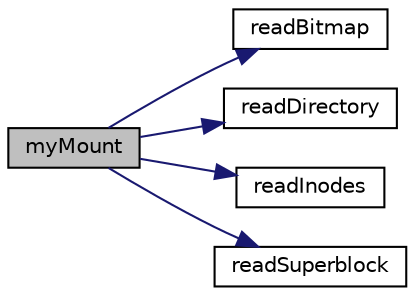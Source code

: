 digraph "myMount"
{
 // LATEX_PDF_SIZE
  edge [fontname="Helvetica",fontsize="10",labelfontname="Helvetica",labelfontsize="10"];
  node [fontname="Helvetica",fontsize="10",shape=record];
  rankdir="LR";
  Node1 [label="myMount",height=0.2,width=0.4,color="black", fillcolor="grey75", style="filled", fontcolor="black",tooltip="Mounts the current disk. (Optional part of the lab assignment)"];
  Node1 -> Node2 [color="midnightblue",fontsize="10",style="solid",fontname="Helvetica"];
  Node2 [label="readBitmap",height=0.2,width=0.4,color="black", fillcolor="white", style="filled",URL="$my_f_s_8c.html#a8cb14727ad48d13f0dc5ab60e75cb6d8",tooltip=" "];
  Node1 -> Node3 [color="midnightblue",fontsize="10",style="solid",fontname="Helvetica"];
  Node3 [label="readDirectory",height=0.2,width=0.4,color="black", fillcolor="white", style="filled",URL="$my_f_s_8c.html#a8d06fd036d56c448ebd1aac93b9af171",tooltip=" "];
  Node1 -> Node4 [color="midnightblue",fontsize="10",style="solid",fontname="Helvetica"];
  Node4 [label="readInodes",height=0.2,width=0.4,color="black", fillcolor="white", style="filled",URL="$my_f_s_8c.html#a27ee348754bf2789ff48d650567388ff",tooltip=" "];
  Node1 -> Node5 [color="midnightblue",fontsize="10",style="solid",fontname="Helvetica"];
  Node5 [label="readSuperblock",height=0.2,width=0.4,color="black", fillcolor="white", style="filled",URL="$my_f_s_8c.html#aebd6de172662b11c0999cfa97f3c5e1c",tooltip=" "];
}
